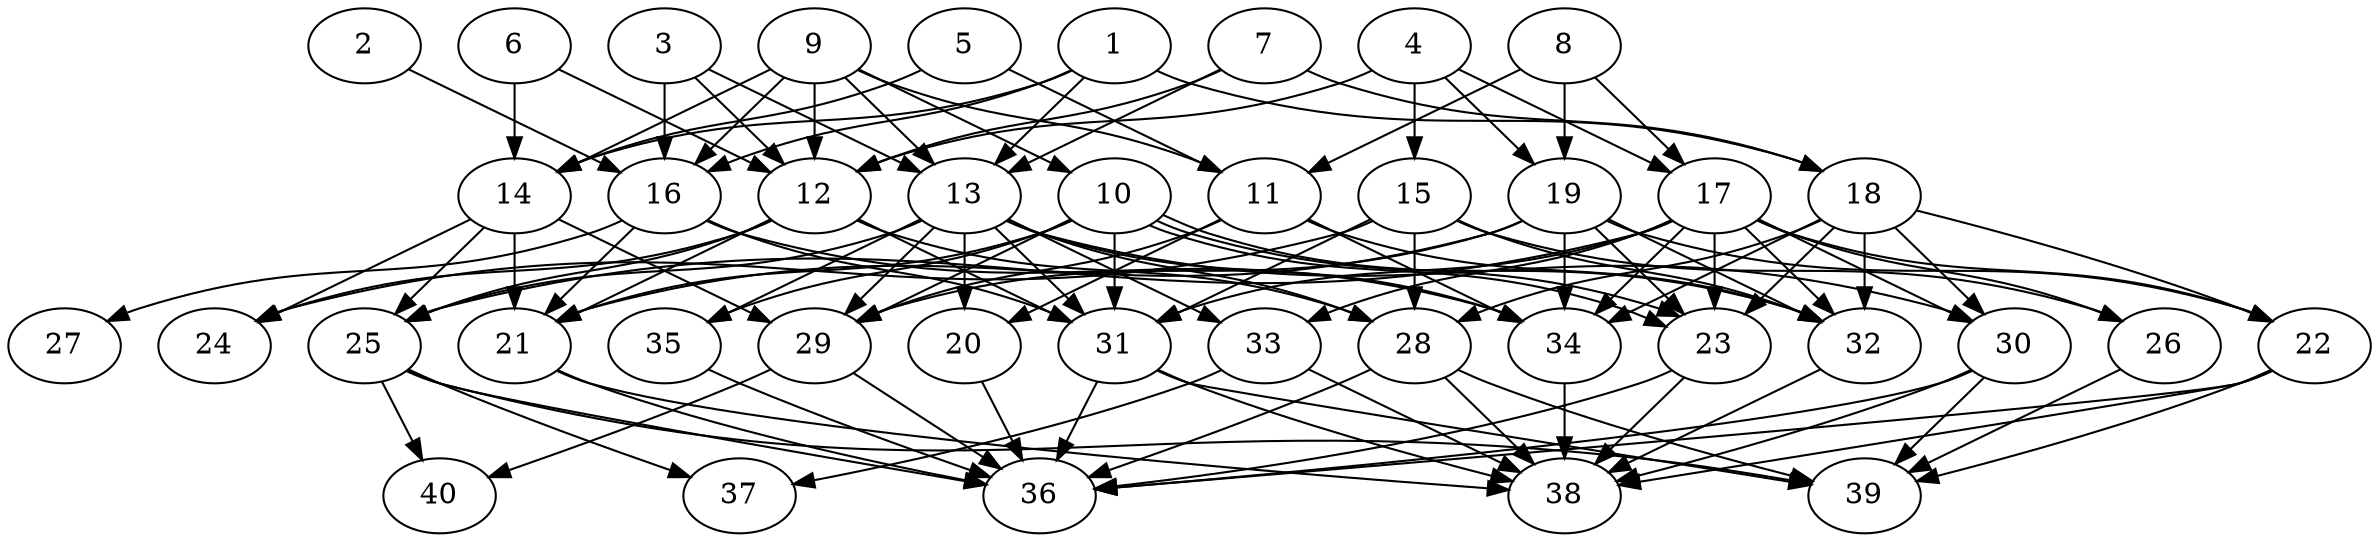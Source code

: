 // DAG automatically generated by daggen at Thu Oct  3 14:06:49 2019
// ./daggen --dot -n 40 --ccr 0.4 --fat 0.7 --regular 0.5 --density 0.6 --mindata 5242880 --maxdata 52428800 
digraph G {
  1 [size="123904000", alpha="0.08", expect_size="49561600"] 
  1 -> 13 [size ="49561600"]
  1 -> 14 [size ="49561600"]
  1 -> 16 [size ="49561600"]
  1 -> 18 [size ="49561600"]
  2 [size="111249920", alpha="0.01", expect_size="44499968"] 
  2 -> 16 [size ="44499968"]
  3 [size="101946880", alpha="0.19", expect_size="40778752"] 
  3 -> 12 [size ="40778752"]
  3 -> 13 [size ="40778752"]
  3 -> 16 [size ="40778752"]
  4 [size="104670720", alpha="0.15", expect_size="41868288"] 
  4 -> 12 [size ="41868288"]
  4 -> 15 [size ="41868288"]
  4 -> 17 [size ="41868288"]
  4 -> 19 [size ="41868288"]
  5 [size="27036160", alpha="0.07", expect_size="10814464"] 
  5 -> 11 [size ="10814464"]
  5 -> 14 [size ="10814464"]
  6 [size="47434240", alpha="0.02", expect_size="18973696"] 
  6 -> 12 [size ="18973696"]
  6 -> 14 [size ="18973696"]
  7 [size="48192000", alpha="0.08", expect_size="19276800"] 
  7 -> 12 [size ="19276800"]
  7 -> 13 [size ="19276800"]
  7 -> 18 [size ="19276800"]
  8 [size="38993920", alpha="0.13", expect_size="15597568"] 
  8 -> 11 [size ="15597568"]
  8 -> 17 [size ="15597568"]
  8 -> 19 [size ="15597568"]
  9 [size="40547840", alpha="0.02", expect_size="16219136"] 
  9 -> 10 [size ="16219136"]
  9 -> 11 [size ="16219136"]
  9 -> 12 [size ="16219136"]
  9 -> 13 [size ="16219136"]
  9 -> 14 [size ="16219136"]
  9 -> 16 [size ="16219136"]
  10 [size="69903360", alpha="0.17", expect_size="27961344"] 
  10 -> 21 [size ="27961344"]
  10 -> 23 [size ="27961344"]
  10 -> 23 [size ="27961344"]
  10 -> 29 [size ="27961344"]
  10 -> 31 [size ="27961344"]
  10 -> 32 [size ="27961344"]
  10 -> 35 [size ="27961344"]
  11 [size="115489280", alpha="0.03", expect_size="46195712"] 
  11 -> 20 [size ="46195712"]
  11 -> 29 [size ="46195712"]
  11 -> 32 [size ="46195712"]
  11 -> 34 [size ="46195712"]
  12 [size="45826560", alpha="0.19", expect_size="18330624"] 
  12 -> 21 [size ="18330624"]
  12 -> 24 [size ="18330624"]
  12 -> 25 [size ="18330624"]
  12 -> 28 [size ="18330624"]
  12 -> 31 [size ="18330624"]
  13 [size="52116480", alpha="0.05", expect_size="20846592"] 
  13 -> 20 [size ="20846592"]
  13 -> 25 [size ="20846592"]
  13 -> 28 [size ="20846592"]
  13 -> 29 [size ="20846592"]
  13 -> 30 [size ="20846592"]
  13 -> 31 [size ="20846592"]
  13 -> 33 [size ="20846592"]
  13 -> 34 [size ="20846592"]
  13 -> 35 [size ="20846592"]
  14 [size="45212160", alpha="0.04", expect_size="18084864"] 
  14 -> 21 [size ="18084864"]
  14 -> 24 [size ="18084864"]
  14 -> 25 [size ="18084864"]
  14 -> 29 [size ="18084864"]
  15 [size="18265600", alpha="0.09", expect_size="7306240"] 
  15 -> 24 [size ="7306240"]
  15 -> 26 [size ="7306240"]
  15 -> 28 [size ="7306240"]
  15 -> 31 [size ="7306240"]
  15 -> 32 [size ="7306240"]
  16 [size="61568000", alpha="0.19", expect_size="24627200"] 
  16 -> 21 [size ="24627200"]
  16 -> 27 [size ="24627200"]
  16 -> 31 [size ="24627200"]
  16 -> 34 [size ="24627200"]
  17 [size="72670720", alpha="0.18", expect_size="29068288"] 
  17 -> 22 [size ="29068288"]
  17 -> 23 [size ="29068288"]
  17 -> 25 [size ="29068288"]
  17 -> 26 [size ="29068288"]
  17 -> 30 [size ="29068288"]
  17 -> 31 [size ="29068288"]
  17 -> 32 [size ="29068288"]
  17 -> 33 [size ="29068288"]
  17 -> 34 [size ="29068288"]
  18 [size="121175040", alpha="0.18", expect_size="48470016"] 
  18 -> 22 [size ="48470016"]
  18 -> 23 [size ="48470016"]
  18 -> 28 [size ="48470016"]
  18 -> 30 [size ="48470016"]
  18 -> 32 [size ="48470016"]
  18 -> 34 [size ="48470016"]
  19 [size="79923200", alpha="0.15", expect_size="31969280"] 
  19 -> 21 [size ="31969280"]
  19 -> 22 [size ="31969280"]
  19 -> 23 [size ="31969280"]
  19 -> 29 [size ="31969280"]
  19 -> 32 [size ="31969280"]
  19 -> 34 [size ="31969280"]
  20 [size="89848320", alpha="0.18", expect_size="35939328"] 
  20 -> 36 [size ="35939328"]
  21 [size="74127360", alpha="0.19", expect_size="29650944"] 
  21 -> 36 [size ="29650944"]
  21 -> 38 [size ="29650944"]
  22 [size="92587520", alpha="0.17", expect_size="37035008"] 
  22 -> 36 [size ="37035008"]
  22 -> 38 [size ="37035008"]
  22 -> 39 [size ="37035008"]
  23 [size="87270400", alpha="0.11", expect_size="34908160"] 
  23 -> 36 [size ="34908160"]
  23 -> 38 [size ="34908160"]
  24 [size="114475520", alpha="0.19", expect_size="45790208"] 
  25 [size="22031360", alpha="0.10", expect_size="8812544"] 
  25 -> 36 [size ="8812544"]
  25 -> 37 [size ="8812544"]
  25 -> 39 [size ="8812544"]
  25 -> 40 [size ="8812544"]
  26 [size="72842240", alpha="0.07", expect_size="29136896"] 
  26 -> 39 [size ="29136896"]
  27 [size="67776000", alpha="0.10", expect_size="27110400"] 
  28 [size="53583360", alpha="0.17", expect_size="21433344"] 
  28 -> 36 [size ="21433344"]
  28 -> 38 [size ="21433344"]
  28 -> 39 [size ="21433344"]
  29 [size="40683520", alpha="0.09", expect_size="16273408"] 
  29 -> 36 [size ="16273408"]
  29 -> 40 [size ="16273408"]
  30 [size="128281600", alpha="0.11", expect_size="51312640"] 
  30 -> 36 [size ="51312640"]
  30 -> 38 [size ="51312640"]
  30 -> 39 [size ="51312640"]
  31 [size="114076160", alpha="0.10", expect_size="45630464"] 
  31 -> 36 [size ="45630464"]
  31 -> 38 [size ="45630464"]
  31 -> 39 [size ="45630464"]
  32 [size="108864000", alpha="0.14", expect_size="43545600"] 
  32 -> 38 [size ="43545600"]
  33 [size="92823040", alpha="0.05", expect_size="37129216"] 
  33 -> 37 [size ="37129216"]
  33 -> 38 [size ="37129216"]
  34 [size="36833280", alpha="0.02", expect_size="14733312"] 
  34 -> 38 [size ="14733312"]
  35 [size="32455680", alpha="0.19", expect_size="12982272"] 
  35 -> 36 [size ="12982272"]
  36 [size="93619200", alpha="0.05", expect_size="37447680"] 
  37 [size="18723840", alpha="0.01", expect_size="7489536"] 
  38 [size="78786560", alpha="0.15", expect_size="31514624"] 
  39 [size="63764480", alpha="0.20", expect_size="25505792"] 
  40 [size="119065600", alpha="0.18", expect_size="47626240"] 
}
